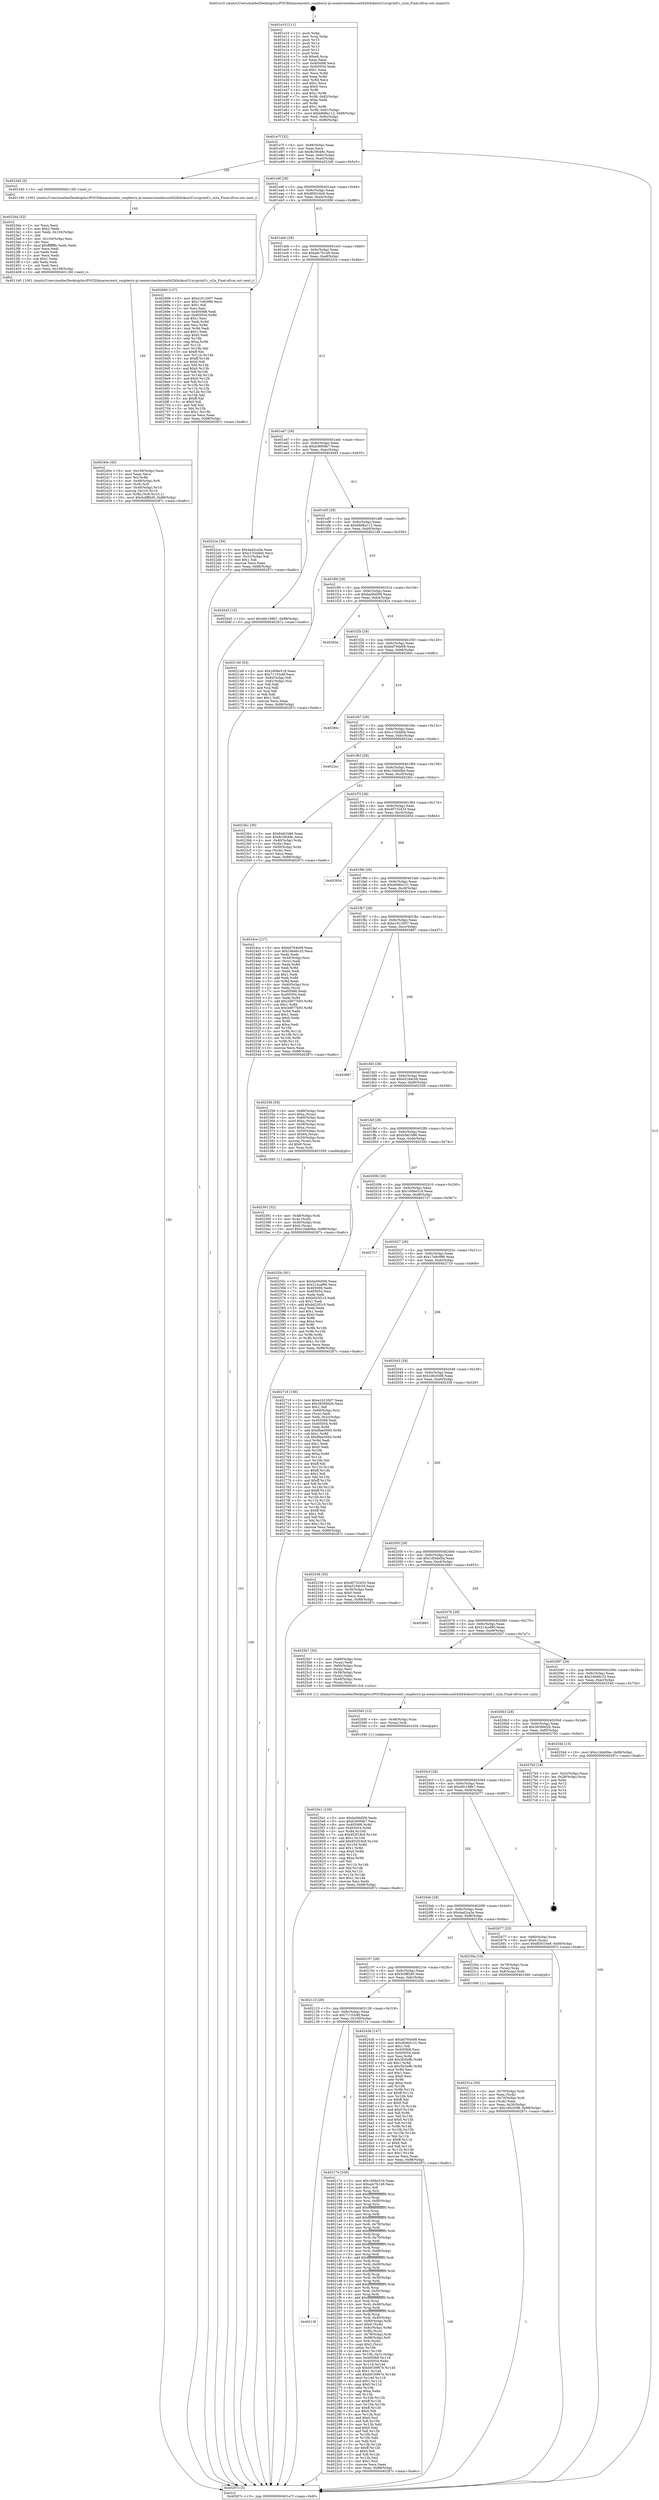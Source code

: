 digraph "0x401e10" {
  label = "0x401e10 (/mnt/c/Users/mathe/Desktop/tcc/POCII/binaries/extr_raspberry-pi-osexerciseslesson042bl4ckout31srcprintf.c_ui2a_Final-ollvm.out::main(0))"
  labelloc = "t"
  node[shape=record]

  Entry [label="",width=0.3,height=0.3,shape=circle,fillcolor=black,style=filled]
  "0x401e7f" [label="{
     0x401e7f [32]\l
     | [instrs]\l
     &nbsp;&nbsp;0x401e7f \<+6\>: mov -0x88(%rbp),%eax\l
     &nbsp;&nbsp;0x401e85 \<+2\>: mov %eax,%ecx\l
     &nbsp;&nbsp;0x401e87 \<+6\>: sub $0x8c39cb8c,%ecx\l
     &nbsp;&nbsp;0x401e8d \<+6\>: mov %eax,-0x9c(%rbp)\l
     &nbsp;&nbsp;0x401e93 \<+6\>: mov %ecx,-0xa0(%rbp)\l
     &nbsp;&nbsp;0x401e99 \<+6\>: je 00000000004023d5 \<main+0x5c5\>\l
  }"]
  "0x4023d5" [label="{
     0x4023d5 [5]\l
     | [instrs]\l
     &nbsp;&nbsp;0x4023d5 \<+5\>: call 0000000000401160 \<next_i\>\l
     | [calls]\l
     &nbsp;&nbsp;0x401160 \{100\} (/mnt/c/Users/mathe/Desktop/tcc/POCII/binaries/extr_raspberry-pi-osexerciseslesson042bl4ckout31srcprintf.c_ui2a_Final-ollvm.out::next_i)\l
  }"]
  "0x401e9f" [label="{
     0x401e9f [28]\l
     | [instrs]\l
     &nbsp;&nbsp;0x401e9f \<+5\>: jmp 0000000000401ea4 \<main+0x94\>\l
     &nbsp;&nbsp;0x401ea4 \<+6\>: mov -0x9c(%rbp),%eax\l
     &nbsp;&nbsp;0x401eaa \<+5\>: sub $0x8f3016e9,%eax\l
     &nbsp;&nbsp;0x401eaf \<+6\>: mov %eax,-0xa4(%rbp)\l
     &nbsp;&nbsp;0x401eb5 \<+6\>: je 0000000000402690 \<main+0x880\>\l
  }"]
  Exit [label="",width=0.3,height=0.3,shape=circle,fillcolor=black,style=filled,peripheries=2]
  "0x402690" [label="{
     0x402690 [137]\l
     | [instrs]\l
     &nbsp;&nbsp;0x402690 \<+5\>: mov $0xe1612007,%eax\l
     &nbsp;&nbsp;0x402695 \<+5\>: mov $0x17e9c996,%ecx\l
     &nbsp;&nbsp;0x40269a \<+2\>: mov $0x1,%dl\l
     &nbsp;&nbsp;0x40269c \<+2\>: xor %esi,%esi\l
     &nbsp;&nbsp;0x40269e \<+7\>: mov 0x405068,%edi\l
     &nbsp;&nbsp;0x4026a5 \<+8\>: mov 0x405054,%r8d\l
     &nbsp;&nbsp;0x4026ad \<+3\>: sub $0x1,%esi\l
     &nbsp;&nbsp;0x4026b0 \<+3\>: mov %edi,%r9d\l
     &nbsp;&nbsp;0x4026b3 \<+3\>: add %esi,%r9d\l
     &nbsp;&nbsp;0x4026b6 \<+4\>: imul %r9d,%edi\l
     &nbsp;&nbsp;0x4026ba \<+3\>: and $0x1,%edi\l
     &nbsp;&nbsp;0x4026bd \<+3\>: cmp $0x0,%edi\l
     &nbsp;&nbsp;0x4026c0 \<+4\>: sete %r10b\l
     &nbsp;&nbsp;0x4026c4 \<+4\>: cmp $0xa,%r8d\l
     &nbsp;&nbsp;0x4026c8 \<+4\>: setl %r11b\l
     &nbsp;&nbsp;0x4026cc \<+3\>: mov %r10b,%bl\l
     &nbsp;&nbsp;0x4026cf \<+3\>: xor $0xff,%bl\l
     &nbsp;&nbsp;0x4026d2 \<+3\>: mov %r11b,%r14b\l
     &nbsp;&nbsp;0x4026d5 \<+4\>: xor $0xff,%r14b\l
     &nbsp;&nbsp;0x4026d9 \<+3\>: xor $0x0,%dl\l
     &nbsp;&nbsp;0x4026dc \<+3\>: mov %bl,%r15b\l
     &nbsp;&nbsp;0x4026df \<+4\>: and $0x0,%r15b\l
     &nbsp;&nbsp;0x4026e3 \<+3\>: and %dl,%r10b\l
     &nbsp;&nbsp;0x4026e6 \<+3\>: mov %r14b,%r12b\l
     &nbsp;&nbsp;0x4026e9 \<+4\>: and $0x0,%r12b\l
     &nbsp;&nbsp;0x4026ed \<+3\>: and %dl,%r11b\l
     &nbsp;&nbsp;0x4026f0 \<+3\>: or %r10b,%r15b\l
     &nbsp;&nbsp;0x4026f3 \<+3\>: or %r11b,%r12b\l
     &nbsp;&nbsp;0x4026f6 \<+3\>: xor %r12b,%r15b\l
     &nbsp;&nbsp;0x4026f9 \<+3\>: or %r14b,%bl\l
     &nbsp;&nbsp;0x4026fc \<+3\>: xor $0xff,%bl\l
     &nbsp;&nbsp;0x4026ff \<+3\>: or $0x0,%dl\l
     &nbsp;&nbsp;0x402702 \<+2\>: and %dl,%bl\l
     &nbsp;&nbsp;0x402704 \<+3\>: or %bl,%r15b\l
     &nbsp;&nbsp;0x402707 \<+4\>: test $0x1,%r15b\l
     &nbsp;&nbsp;0x40270b \<+3\>: cmovne %ecx,%eax\l
     &nbsp;&nbsp;0x40270e \<+6\>: mov %eax,-0x88(%rbp)\l
     &nbsp;&nbsp;0x402714 \<+5\>: jmp 000000000040287c \<main+0xa6c\>\l
  }"]
  "0x401ebb" [label="{
     0x401ebb [28]\l
     | [instrs]\l
     &nbsp;&nbsp;0x401ebb \<+5\>: jmp 0000000000401ec0 \<main+0xb0\>\l
     &nbsp;&nbsp;0x401ec0 \<+6\>: mov -0x9c(%rbp),%eax\l
     &nbsp;&nbsp;0x401ec6 \<+5\>: sub $0xadc7b148,%eax\l
     &nbsp;&nbsp;0x401ecb \<+6\>: mov %eax,-0xa8(%rbp)\l
     &nbsp;&nbsp;0x401ed1 \<+6\>: je 00000000004022ce \<main+0x4be\>\l
  }"]
  "0x4025e1" [label="{
     0x4025e1 [100]\l
     | [instrs]\l
     &nbsp;&nbsp;0x4025e1 \<+5\>: mov $0xba56d5f4,%edx\l
     &nbsp;&nbsp;0x4025e6 \<+5\>: mov $0xb3600fe7,%esi\l
     &nbsp;&nbsp;0x4025eb \<+8\>: mov 0x405068,%r8d\l
     &nbsp;&nbsp;0x4025f3 \<+8\>: mov 0x405054,%r9d\l
     &nbsp;&nbsp;0x4025fb \<+3\>: mov %r8d,%r10d\l
     &nbsp;&nbsp;0x4025fe \<+7\>: sub $0x952f18c9,%r10d\l
     &nbsp;&nbsp;0x402605 \<+4\>: sub $0x1,%r10d\l
     &nbsp;&nbsp;0x402609 \<+7\>: add $0x952f18c9,%r10d\l
     &nbsp;&nbsp;0x402610 \<+4\>: imul %r10d,%r8d\l
     &nbsp;&nbsp;0x402614 \<+4\>: and $0x1,%r8d\l
     &nbsp;&nbsp;0x402618 \<+4\>: cmp $0x0,%r8d\l
     &nbsp;&nbsp;0x40261c \<+4\>: sete %r11b\l
     &nbsp;&nbsp;0x402620 \<+4\>: cmp $0xa,%r9d\l
     &nbsp;&nbsp;0x402624 \<+3\>: setl %bl\l
     &nbsp;&nbsp;0x402627 \<+3\>: mov %r11b,%r14b\l
     &nbsp;&nbsp;0x40262a \<+3\>: and %bl,%r14b\l
     &nbsp;&nbsp;0x40262d \<+3\>: xor %bl,%r11b\l
     &nbsp;&nbsp;0x402630 \<+3\>: or %r11b,%r14b\l
     &nbsp;&nbsp;0x402633 \<+4\>: test $0x1,%r14b\l
     &nbsp;&nbsp;0x402637 \<+3\>: cmovne %esi,%edx\l
     &nbsp;&nbsp;0x40263a \<+6\>: mov %edx,-0x88(%rbp)\l
     &nbsp;&nbsp;0x402640 \<+5\>: jmp 000000000040287c \<main+0xa6c\>\l
  }"]
  "0x4022ce" [label="{
     0x4022ce [30]\l
     | [instrs]\l
     &nbsp;&nbsp;0x4022ce \<+5\>: mov $0x4ad2ca3e,%eax\l
     &nbsp;&nbsp;0x4022d3 \<+5\>: mov $0xc133ddd4,%ecx\l
     &nbsp;&nbsp;0x4022d8 \<+3\>: mov -0x31(%rbp),%dl\l
     &nbsp;&nbsp;0x4022db \<+3\>: test $0x1,%dl\l
     &nbsp;&nbsp;0x4022de \<+3\>: cmovne %ecx,%eax\l
     &nbsp;&nbsp;0x4022e1 \<+6\>: mov %eax,-0x88(%rbp)\l
     &nbsp;&nbsp;0x4022e7 \<+5\>: jmp 000000000040287c \<main+0xa6c\>\l
  }"]
  "0x401ed7" [label="{
     0x401ed7 [28]\l
     | [instrs]\l
     &nbsp;&nbsp;0x401ed7 \<+5\>: jmp 0000000000401edc \<main+0xcc\>\l
     &nbsp;&nbsp;0x401edc \<+6\>: mov -0x9c(%rbp),%eax\l
     &nbsp;&nbsp;0x401ee2 \<+5\>: sub $0xb3600fe7,%eax\l
     &nbsp;&nbsp;0x401ee7 \<+6\>: mov %eax,-0xac(%rbp)\l
     &nbsp;&nbsp;0x401eed \<+6\>: je 0000000000402645 \<main+0x835\>\l
  }"]
  "0x4025d5" [label="{
     0x4025d5 [12]\l
     | [instrs]\l
     &nbsp;&nbsp;0x4025d5 \<+4\>: mov -0x48(%rbp),%rax\l
     &nbsp;&nbsp;0x4025d9 \<+3\>: mov (%rax),%rdi\l
     &nbsp;&nbsp;0x4025dc \<+5\>: call 0000000000401030 \<free@plt\>\l
     | [calls]\l
     &nbsp;&nbsp;0x401030 \{1\} (unknown)\l
  }"]
  "0x402645" [label="{
     0x402645 [15]\l
     | [instrs]\l
     &nbsp;&nbsp;0x402645 \<+10\>: movl $0x49c198b7,-0x88(%rbp)\l
     &nbsp;&nbsp;0x40264f \<+5\>: jmp 000000000040287c \<main+0xa6c\>\l
  }"]
  "0x401ef3" [label="{
     0x401ef3 [28]\l
     | [instrs]\l
     &nbsp;&nbsp;0x401ef3 \<+5\>: jmp 0000000000401ef8 \<main+0xe8\>\l
     &nbsp;&nbsp;0x401ef8 \<+6\>: mov -0x9c(%rbp),%eax\l
     &nbsp;&nbsp;0x401efe \<+5\>: sub $0xb9d8a112,%eax\l
     &nbsp;&nbsp;0x401f03 \<+6\>: mov %eax,-0xb0(%rbp)\l
     &nbsp;&nbsp;0x401f09 \<+6\>: je 0000000000402149 \<main+0x339\>\l
  }"]
  "0x40240e" [label="{
     0x40240e [45]\l
     | [instrs]\l
     &nbsp;&nbsp;0x40240e \<+6\>: mov -0x108(%rbp),%ecx\l
     &nbsp;&nbsp;0x402414 \<+3\>: imul %eax,%ecx\l
     &nbsp;&nbsp;0x402417 \<+3\>: mov %cl,%r8b\l
     &nbsp;&nbsp;0x40241a \<+4\>: mov -0x48(%rbp),%r9\l
     &nbsp;&nbsp;0x40241e \<+3\>: mov (%r9),%r9\l
     &nbsp;&nbsp;0x402421 \<+4\>: mov -0x40(%rbp),%r10\l
     &nbsp;&nbsp;0x402425 \<+3\>: movslq (%r10),%r10\l
     &nbsp;&nbsp;0x402428 \<+4\>: mov %r8b,(%r9,%r10,1)\l
     &nbsp;&nbsp;0x40242c \<+10\>: movl $0x5c8ff2d5,-0x88(%rbp)\l
     &nbsp;&nbsp;0x402436 \<+5\>: jmp 000000000040287c \<main+0xa6c\>\l
  }"]
  "0x402149" [label="{
     0x402149 [53]\l
     | [instrs]\l
     &nbsp;&nbsp;0x402149 \<+5\>: mov $0x1606e518,%eax\l
     &nbsp;&nbsp;0x40214e \<+5\>: mov $0x71153c8f,%ecx\l
     &nbsp;&nbsp;0x402153 \<+6\>: mov -0x82(%rbp),%dl\l
     &nbsp;&nbsp;0x402159 \<+7\>: mov -0x81(%rbp),%sil\l
     &nbsp;&nbsp;0x402160 \<+3\>: mov %dl,%dil\l
     &nbsp;&nbsp;0x402163 \<+3\>: and %sil,%dil\l
     &nbsp;&nbsp;0x402166 \<+3\>: xor %sil,%dl\l
     &nbsp;&nbsp;0x402169 \<+3\>: or %dl,%dil\l
     &nbsp;&nbsp;0x40216c \<+4\>: test $0x1,%dil\l
     &nbsp;&nbsp;0x402170 \<+3\>: cmovne %ecx,%eax\l
     &nbsp;&nbsp;0x402173 \<+6\>: mov %eax,-0x88(%rbp)\l
     &nbsp;&nbsp;0x402179 \<+5\>: jmp 000000000040287c \<main+0xa6c\>\l
  }"]
  "0x401f0f" [label="{
     0x401f0f [28]\l
     | [instrs]\l
     &nbsp;&nbsp;0x401f0f \<+5\>: jmp 0000000000401f14 \<main+0x104\>\l
     &nbsp;&nbsp;0x401f14 \<+6\>: mov -0x9c(%rbp),%eax\l
     &nbsp;&nbsp;0x401f1a \<+5\>: sub $0xba56d5f4,%eax\l
     &nbsp;&nbsp;0x401f1f \<+6\>: mov %eax,-0xb4(%rbp)\l
     &nbsp;&nbsp;0x401f25 \<+6\>: je 000000000040282e \<main+0xa1e\>\l
  }"]
  "0x40287c" [label="{
     0x40287c [5]\l
     | [instrs]\l
     &nbsp;&nbsp;0x40287c \<+5\>: jmp 0000000000401e7f \<main+0x6f\>\l
  }"]
  "0x401e10" [label="{
     0x401e10 [111]\l
     | [instrs]\l
     &nbsp;&nbsp;0x401e10 \<+1\>: push %rbp\l
     &nbsp;&nbsp;0x401e11 \<+3\>: mov %rsp,%rbp\l
     &nbsp;&nbsp;0x401e14 \<+2\>: push %r15\l
     &nbsp;&nbsp;0x401e16 \<+2\>: push %r14\l
     &nbsp;&nbsp;0x401e18 \<+2\>: push %r13\l
     &nbsp;&nbsp;0x401e1a \<+2\>: push %r12\l
     &nbsp;&nbsp;0x401e1c \<+1\>: push %rbx\l
     &nbsp;&nbsp;0x401e1d \<+7\>: sub $0xe8,%rsp\l
     &nbsp;&nbsp;0x401e24 \<+2\>: xor %eax,%eax\l
     &nbsp;&nbsp;0x401e26 \<+7\>: mov 0x405068,%ecx\l
     &nbsp;&nbsp;0x401e2d \<+7\>: mov 0x405054,%edx\l
     &nbsp;&nbsp;0x401e34 \<+3\>: sub $0x1,%eax\l
     &nbsp;&nbsp;0x401e37 \<+3\>: mov %ecx,%r8d\l
     &nbsp;&nbsp;0x401e3a \<+3\>: add %eax,%r8d\l
     &nbsp;&nbsp;0x401e3d \<+4\>: imul %r8d,%ecx\l
     &nbsp;&nbsp;0x401e41 \<+3\>: and $0x1,%ecx\l
     &nbsp;&nbsp;0x401e44 \<+3\>: cmp $0x0,%ecx\l
     &nbsp;&nbsp;0x401e47 \<+4\>: sete %r9b\l
     &nbsp;&nbsp;0x401e4b \<+4\>: and $0x1,%r9b\l
     &nbsp;&nbsp;0x401e4f \<+7\>: mov %r9b,-0x82(%rbp)\l
     &nbsp;&nbsp;0x401e56 \<+3\>: cmp $0xa,%edx\l
     &nbsp;&nbsp;0x401e59 \<+4\>: setl %r9b\l
     &nbsp;&nbsp;0x401e5d \<+4\>: and $0x1,%r9b\l
     &nbsp;&nbsp;0x401e61 \<+7\>: mov %r9b,-0x81(%rbp)\l
     &nbsp;&nbsp;0x401e68 \<+10\>: movl $0xb9d8a112,-0x88(%rbp)\l
     &nbsp;&nbsp;0x401e72 \<+6\>: mov %edi,-0x8c(%rbp)\l
     &nbsp;&nbsp;0x401e78 \<+7\>: mov %rsi,-0x98(%rbp)\l
  }"]
  "0x4023da" [label="{
     0x4023da [52]\l
     | [instrs]\l
     &nbsp;&nbsp;0x4023da \<+2\>: xor %ecx,%ecx\l
     &nbsp;&nbsp;0x4023dc \<+5\>: mov $0x2,%edx\l
     &nbsp;&nbsp;0x4023e1 \<+6\>: mov %edx,-0x104(%rbp)\l
     &nbsp;&nbsp;0x4023e7 \<+1\>: cltd\l
     &nbsp;&nbsp;0x4023e8 \<+6\>: mov -0x104(%rbp),%esi\l
     &nbsp;&nbsp;0x4023ee \<+2\>: idiv %esi\l
     &nbsp;&nbsp;0x4023f0 \<+6\>: imul $0xfffffffe,%edx,%edx\l
     &nbsp;&nbsp;0x4023f6 \<+2\>: mov %ecx,%edi\l
     &nbsp;&nbsp;0x4023f8 \<+2\>: sub %edx,%edi\l
     &nbsp;&nbsp;0x4023fa \<+2\>: mov %ecx,%edx\l
     &nbsp;&nbsp;0x4023fc \<+3\>: sub $0x1,%edx\l
     &nbsp;&nbsp;0x4023ff \<+2\>: add %edx,%edi\l
     &nbsp;&nbsp;0x402401 \<+2\>: sub %edi,%ecx\l
     &nbsp;&nbsp;0x402403 \<+6\>: mov %ecx,-0x108(%rbp)\l
     &nbsp;&nbsp;0x402409 \<+5\>: call 0000000000401160 \<next_i\>\l
     | [calls]\l
     &nbsp;&nbsp;0x401160 \{100\} (/mnt/c/Users/mathe/Desktop/tcc/POCII/binaries/extr_raspberry-pi-osexerciseslesson042bl4ckout31srcprintf.c_ui2a_Final-ollvm.out::next_i)\l
  }"]
  "0x40282e" [label="{
     0x40282e\l
  }", style=dashed]
  "0x401f2b" [label="{
     0x401f2b [28]\l
     | [instrs]\l
     &nbsp;&nbsp;0x401f2b \<+5\>: jmp 0000000000401f30 \<main+0x120\>\l
     &nbsp;&nbsp;0x401f30 \<+6\>: mov -0x9c(%rbp),%eax\l
     &nbsp;&nbsp;0x401f36 \<+5\>: sub $0xbd764e09,%eax\l
     &nbsp;&nbsp;0x401f3b \<+6\>: mov %eax,-0xb8(%rbp)\l
     &nbsp;&nbsp;0x401f41 \<+6\>: je 000000000040280c \<main+0x9fc\>\l
  }"]
  "0x402391" [label="{
     0x402391 [32]\l
     | [instrs]\l
     &nbsp;&nbsp;0x402391 \<+4\>: mov -0x48(%rbp),%rdi\l
     &nbsp;&nbsp;0x402395 \<+3\>: mov %rax,(%rdi)\l
     &nbsp;&nbsp;0x402398 \<+4\>: mov -0x40(%rbp),%rax\l
     &nbsp;&nbsp;0x40239c \<+6\>: movl $0x0,(%rax)\l
     &nbsp;&nbsp;0x4023a2 \<+10\>: movl $0xc1bbb0be,-0x88(%rbp)\l
     &nbsp;&nbsp;0x4023ac \<+5\>: jmp 000000000040287c \<main+0xa6c\>\l
  }"]
  "0x40280c" [label="{
     0x40280c\l
  }", style=dashed]
  "0x401f47" [label="{
     0x401f47 [28]\l
     | [instrs]\l
     &nbsp;&nbsp;0x401f47 \<+5\>: jmp 0000000000401f4c \<main+0x13c\>\l
     &nbsp;&nbsp;0x401f4c \<+6\>: mov -0x9c(%rbp),%eax\l
     &nbsp;&nbsp;0x401f52 \<+5\>: sub $0xc133ddd4,%eax\l
     &nbsp;&nbsp;0x401f57 \<+6\>: mov %eax,-0xbc(%rbp)\l
     &nbsp;&nbsp;0x401f5d \<+6\>: je 00000000004022ec \<main+0x4dc\>\l
  }"]
  "0x40231a" [label="{
     0x40231a [30]\l
     | [instrs]\l
     &nbsp;&nbsp;0x40231a \<+4\>: mov -0x70(%rbp),%rdi\l
     &nbsp;&nbsp;0x40231e \<+2\>: mov %eax,(%rdi)\l
     &nbsp;&nbsp;0x402320 \<+4\>: mov -0x70(%rbp),%rdi\l
     &nbsp;&nbsp;0x402324 \<+2\>: mov (%rdi),%eax\l
     &nbsp;&nbsp;0x402326 \<+3\>: mov %eax,-0x30(%rbp)\l
     &nbsp;&nbsp;0x402329 \<+10\>: movl $0x1d0c03f8,-0x88(%rbp)\l
     &nbsp;&nbsp;0x402333 \<+5\>: jmp 000000000040287c \<main+0xa6c\>\l
  }"]
  "0x4022ec" [label="{
     0x4022ec\l
  }", style=dashed]
  "0x401f63" [label="{
     0x401f63 [28]\l
     | [instrs]\l
     &nbsp;&nbsp;0x401f63 \<+5\>: jmp 0000000000401f68 \<main+0x158\>\l
     &nbsp;&nbsp;0x401f68 \<+6\>: mov -0x9c(%rbp),%eax\l
     &nbsp;&nbsp;0x401f6e \<+5\>: sub $0xc1bbb0be,%eax\l
     &nbsp;&nbsp;0x401f73 \<+6\>: mov %eax,-0xc0(%rbp)\l
     &nbsp;&nbsp;0x401f79 \<+6\>: je 00000000004023b1 \<main+0x5a1\>\l
  }"]
  "0x40213f" [label="{
     0x40213f\l
  }", style=dashed]
  "0x4023b1" [label="{
     0x4023b1 [36]\l
     | [instrs]\l
     &nbsp;&nbsp;0x4023b1 \<+5\>: mov $0xfcb61b86,%eax\l
     &nbsp;&nbsp;0x4023b6 \<+5\>: mov $0x8c39cb8c,%ecx\l
     &nbsp;&nbsp;0x4023bb \<+4\>: mov -0x40(%rbp),%rdx\l
     &nbsp;&nbsp;0x4023bf \<+2\>: mov (%rdx),%esi\l
     &nbsp;&nbsp;0x4023c1 \<+4\>: mov -0x50(%rbp),%rdx\l
     &nbsp;&nbsp;0x4023c5 \<+2\>: cmp (%rdx),%esi\l
     &nbsp;&nbsp;0x4023c7 \<+3\>: cmovl %ecx,%eax\l
     &nbsp;&nbsp;0x4023ca \<+6\>: mov %eax,-0x88(%rbp)\l
     &nbsp;&nbsp;0x4023d0 \<+5\>: jmp 000000000040287c \<main+0xa6c\>\l
  }"]
  "0x401f7f" [label="{
     0x401f7f [28]\l
     | [instrs]\l
     &nbsp;&nbsp;0x401f7f \<+5\>: jmp 0000000000401f84 \<main+0x174\>\l
     &nbsp;&nbsp;0x401f84 \<+6\>: mov -0x9c(%rbp),%eax\l
     &nbsp;&nbsp;0x401f8a \<+5\>: sub $0xd0732433,%eax\l
     &nbsp;&nbsp;0x401f8f \<+6\>: mov %eax,-0xc4(%rbp)\l
     &nbsp;&nbsp;0x401f95 \<+6\>: je 0000000000402654 \<main+0x844\>\l
  }"]
  "0x40217e" [label="{
     0x40217e [336]\l
     | [instrs]\l
     &nbsp;&nbsp;0x40217e \<+5\>: mov $0x1606e518,%eax\l
     &nbsp;&nbsp;0x402183 \<+5\>: mov $0xadc7b148,%ecx\l
     &nbsp;&nbsp;0x402188 \<+2\>: mov $0x1,%dl\l
     &nbsp;&nbsp;0x40218a \<+3\>: mov %rsp,%rsi\l
     &nbsp;&nbsp;0x40218d \<+4\>: add $0xfffffffffffffff0,%rsi\l
     &nbsp;&nbsp;0x402191 \<+3\>: mov %rsi,%rsp\l
     &nbsp;&nbsp;0x402194 \<+4\>: mov %rsi,-0x80(%rbp)\l
     &nbsp;&nbsp;0x402198 \<+3\>: mov %rsp,%rsi\l
     &nbsp;&nbsp;0x40219b \<+4\>: add $0xfffffffffffffff0,%rsi\l
     &nbsp;&nbsp;0x40219f \<+3\>: mov %rsi,%rsp\l
     &nbsp;&nbsp;0x4021a2 \<+3\>: mov %rsp,%rdi\l
     &nbsp;&nbsp;0x4021a5 \<+4\>: add $0xfffffffffffffff0,%rdi\l
     &nbsp;&nbsp;0x4021a9 \<+3\>: mov %rdi,%rsp\l
     &nbsp;&nbsp;0x4021ac \<+4\>: mov %rdi,-0x78(%rbp)\l
     &nbsp;&nbsp;0x4021b0 \<+3\>: mov %rsp,%rdi\l
     &nbsp;&nbsp;0x4021b3 \<+4\>: add $0xfffffffffffffff0,%rdi\l
     &nbsp;&nbsp;0x4021b7 \<+3\>: mov %rdi,%rsp\l
     &nbsp;&nbsp;0x4021ba \<+4\>: mov %rdi,-0x70(%rbp)\l
     &nbsp;&nbsp;0x4021be \<+3\>: mov %rsp,%rdi\l
     &nbsp;&nbsp;0x4021c1 \<+4\>: add $0xfffffffffffffff0,%rdi\l
     &nbsp;&nbsp;0x4021c5 \<+3\>: mov %rdi,%rsp\l
     &nbsp;&nbsp;0x4021c8 \<+4\>: mov %rdi,-0x68(%rbp)\l
     &nbsp;&nbsp;0x4021cc \<+3\>: mov %rsp,%rdi\l
     &nbsp;&nbsp;0x4021cf \<+4\>: add $0xfffffffffffffff0,%rdi\l
     &nbsp;&nbsp;0x4021d3 \<+3\>: mov %rdi,%rsp\l
     &nbsp;&nbsp;0x4021d6 \<+4\>: mov %rdi,-0x60(%rbp)\l
     &nbsp;&nbsp;0x4021da \<+3\>: mov %rsp,%rdi\l
     &nbsp;&nbsp;0x4021dd \<+4\>: add $0xfffffffffffffff0,%rdi\l
     &nbsp;&nbsp;0x4021e1 \<+3\>: mov %rdi,%rsp\l
     &nbsp;&nbsp;0x4021e4 \<+4\>: mov %rdi,-0x58(%rbp)\l
     &nbsp;&nbsp;0x4021e8 \<+3\>: mov %rsp,%rdi\l
     &nbsp;&nbsp;0x4021eb \<+4\>: add $0xfffffffffffffff0,%rdi\l
     &nbsp;&nbsp;0x4021ef \<+3\>: mov %rdi,%rsp\l
     &nbsp;&nbsp;0x4021f2 \<+4\>: mov %rdi,-0x50(%rbp)\l
     &nbsp;&nbsp;0x4021f6 \<+3\>: mov %rsp,%rdi\l
     &nbsp;&nbsp;0x4021f9 \<+4\>: add $0xfffffffffffffff0,%rdi\l
     &nbsp;&nbsp;0x4021fd \<+3\>: mov %rdi,%rsp\l
     &nbsp;&nbsp;0x402200 \<+4\>: mov %rdi,-0x48(%rbp)\l
     &nbsp;&nbsp;0x402204 \<+3\>: mov %rsp,%rdi\l
     &nbsp;&nbsp;0x402207 \<+4\>: add $0xfffffffffffffff0,%rdi\l
     &nbsp;&nbsp;0x40220b \<+3\>: mov %rdi,%rsp\l
     &nbsp;&nbsp;0x40220e \<+4\>: mov %rdi,-0x40(%rbp)\l
     &nbsp;&nbsp;0x402212 \<+4\>: mov -0x80(%rbp),%rdi\l
     &nbsp;&nbsp;0x402216 \<+6\>: movl $0x0,(%rdi)\l
     &nbsp;&nbsp;0x40221c \<+7\>: mov -0x8c(%rbp),%r8d\l
     &nbsp;&nbsp;0x402223 \<+3\>: mov %r8d,(%rsi)\l
     &nbsp;&nbsp;0x402226 \<+4\>: mov -0x78(%rbp),%rdi\l
     &nbsp;&nbsp;0x40222a \<+7\>: mov -0x98(%rbp),%r9\l
     &nbsp;&nbsp;0x402231 \<+3\>: mov %r9,(%rdi)\l
     &nbsp;&nbsp;0x402234 \<+3\>: cmpl $0x2,(%rsi)\l
     &nbsp;&nbsp;0x402237 \<+4\>: setne %r10b\l
     &nbsp;&nbsp;0x40223b \<+4\>: and $0x1,%r10b\l
     &nbsp;&nbsp;0x40223f \<+4\>: mov %r10b,-0x31(%rbp)\l
     &nbsp;&nbsp;0x402243 \<+8\>: mov 0x405068,%r11d\l
     &nbsp;&nbsp;0x40224b \<+7\>: mov 0x405054,%ebx\l
     &nbsp;&nbsp;0x402252 \<+3\>: mov %r11d,%r14d\l
     &nbsp;&nbsp;0x402255 \<+7\>: sub $0xb916987e,%r14d\l
     &nbsp;&nbsp;0x40225c \<+4\>: sub $0x1,%r14d\l
     &nbsp;&nbsp;0x402260 \<+7\>: add $0xb916987e,%r14d\l
     &nbsp;&nbsp;0x402267 \<+4\>: imul %r14d,%r11d\l
     &nbsp;&nbsp;0x40226b \<+4\>: and $0x1,%r11d\l
     &nbsp;&nbsp;0x40226f \<+4\>: cmp $0x0,%r11d\l
     &nbsp;&nbsp;0x402273 \<+4\>: sete %r10b\l
     &nbsp;&nbsp;0x402277 \<+3\>: cmp $0xa,%ebx\l
     &nbsp;&nbsp;0x40227a \<+4\>: setl %r15b\l
     &nbsp;&nbsp;0x40227e \<+3\>: mov %r10b,%r12b\l
     &nbsp;&nbsp;0x402281 \<+4\>: xor $0xff,%r12b\l
     &nbsp;&nbsp;0x402285 \<+3\>: mov %r15b,%r13b\l
     &nbsp;&nbsp;0x402288 \<+4\>: xor $0xff,%r13b\l
     &nbsp;&nbsp;0x40228c \<+3\>: xor $0x0,%dl\l
     &nbsp;&nbsp;0x40228f \<+3\>: mov %r12b,%sil\l
     &nbsp;&nbsp;0x402292 \<+4\>: and $0x0,%sil\l
     &nbsp;&nbsp;0x402296 \<+3\>: and %dl,%r10b\l
     &nbsp;&nbsp;0x402299 \<+3\>: mov %r13b,%dil\l
     &nbsp;&nbsp;0x40229c \<+4\>: and $0x0,%dil\l
     &nbsp;&nbsp;0x4022a0 \<+3\>: and %dl,%r15b\l
     &nbsp;&nbsp;0x4022a3 \<+3\>: or %r10b,%sil\l
     &nbsp;&nbsp;0x4022a6 \<+3\>: or %r15b,%dil\l
     &nbsp;&nbsp;0x4022a9 \<+3\>: xor %dil,%sil\l
     &nbsp;&nbsp;0x4022ac \<+3\>: or %r13b,%r12b\l
     &nbsp;&nbsp;0x4022af \<+4\>: xor $0xff,%r12b\l
     &nbsp;&nbsp;0x4022b3 \<+3\>: or $0x0,%dl\l
     &nbsp;&nbsp;0x4022b6 \<+3\>: and %dl,%r12b\l
     &nbsp;&nbsp;0x4022b9 \<+3\>: or %r12b,%sil\l
     &nbsp;&nbsp;0x4022bc \<+4\>: test $0x1,%sil\l
     &nbsp;&nbsp;0x4022c0 \<+3\>: cmovne %ecx,%eax\l
     &nbsp;&nbsp;0x4022c3 \<+6\>: mov %eax,-0x88(%rbp)\l
     &nbsp;&nbsp;0x4022c9 \<+5\>: jmp 000000000040287c \<main+0xa6c\>\l
  }"]
  "0x402654" [label="{
     0x402654\l
  }", style=dashed]
  "0x401f9b" [label="{
     0x401f9b [28]\l
     | [instrs]\l
     &nbsp;&nbsp;0x401f9b \<+5\>: jmp 0000000000401fa0 \<main+0x190\>\l
     &nbsp;&nbsp;0x401fa0 \<+6\>: mov -0x9c(%rbp),%eax\l
     &nbsp;&nbsp;0x401fa6 \<+5\>: sub $0xd0d64131,%eax\l
     &nbsp;&nbsp;0x401fab \<+6\>: mov %eax,-0xc8(%rbp)\l
     &nbsp;&nbsp;0x401fb1 \<+6\>: je 00000000004024ce \<main+0x6be\>\l
  }"]
  "0x402123" [label="{
     0x402123 [28]\l
     | [instrs]\l
     &nbsp;&nbsp;0x402123 \<+5\>: jmp 0000000000402128 \<main+0x318\>\l
     &nbsp;&nbsp;0x402128 \<+6\>: mov -0x9c(%rbp),%eax\l
     &nbsp;&nbsp;0x40212e \<+5\>: sub $0x71153c8f,%eax\l
     &nbsp;&nbsp;0x402133 \<+6\>: mov %eax,-0x100(%rbp)\l
     &nbsp;&nbsp;0x402139 \<+6\>: je 000000000040217e \<main+0x36e\>\l
  }"]
  "0x4024ce" [label="{
     0x4024ce [127]\l
     | [instrs]\l
     &nbsp;&nbsp;0x4024ce \<+5\>: mov $0xbd764e09,%eax\l
     &nbsp;&nbsp;0x4024d3 \<+5\>: mov $0x246d6c33,%ecx\l
     &nbsp;&nbsp;0x4024d8 \<+2\>: xor %edx,%edx\l
     &nbsp;&nbsp;0x4024da \<+4\>: mov -0x40(%rbp),%rsi\l
     &nbsp;&nbsp;0x4024de \<+2\>: mov (%rsi),%edi\l
     &nbsp;&nbsp;0x4024e0 \<+3\>: mov %edx,%r8d\l
     &nbsp;&nbsp;0x4024e3 \<+3\>: sub %edi,%r8d\l
     &nbsp;&nbsp;0x4024e6 \<+2\>: mov %edx,%edi\l
     &nbsp;&nbsp;0x4024e8 \<+3\>: sub $0x1,%edi\l
     &nbsp;&nbsp;0x4024eb \<+3\>: add %edi,%r8d\l
     &nbsp;&nbsp;0x4024ee \<+3\>: sub %r8d,%edx\l
     &nbsp;&nbsp;0x4024f1 \<+4\>: mov -0x40(%rbp),%rsi\l
     &nbsp;&nbsp;0x4024f5 \<+2\>: mov %edx,(%rsi)\l
     &nbsp;&nbsp;0x4024f7 \<+7\>: mov 0x405068,%edx\l
     &nbsp;&nbsp;0x4024fe \<+7\>: mov 0x405054,%edi\l
     &nbsp;&nbsp;0x402505 \<+3\>: mov %edx,%r8d\l
     &nbsp;&nbsp;0x402508 \<+7\>: add $0x3d977b93,%r8d\l
     &nbsp;&nbsp;0x40250f \<+4\>: sub $0x1,%r8d\l
     &nbsp;&nbsp;0x402513 \<+7\>: sub $0x3d977b93,%r8d\l
     &nbsp;&nbsp;0x40251a \<+4\>: imul %r8d,%edx\l
     &nbsp;&nbsp;0x40251e \<+3\>: and $0x1,%edx\l
     &nbsp;&nbsp;0x402521 \<+3\>: cmp $0x0,%edx\l
     &nbsp;&nbsp;0x402524 \<+4\>: sete %r9b\l
     &nbsp;&nbsp;0x402528 \<+3\>: cmp $0xa,%edi\l
     &nbsp;&nbsp;0x40252b \<+4\>: setl %r10b\l
     &nbsp;&nbsp;0x40252f \<+3\>: mov %r9b,%r11b\l
     &nbsp;&nbsp;0x402532 \<+3\>: and %r10b,%r11b\l
     &nbsp;&nbsp;0x402535 \<+3\>: xor %r10b,%r9b\l
     &nbsp;&nbsp;0x402538 \<+3\>: or %r9b,%r11b\l
     &nbsp;&nbsp;0x40253b \<+4\>: test $0x1,%r11b\l
     &nbsp;&nbsp;0x40253f \<+3\>: cmovne %ecx,%eax\l
     &nbsp;&nbsp;0x402542 \<+6\>: mov %eax,-0x88(%rbp)\l
     &nbsp;&nbsp;0x402548 \<+5\>: jmp 000000000040287c \<main+0xa6c\>\l
  }"]
  "0x401fb7" [label="{
     0x401fb7 [28]\l
     | [instrs]\l
     &nbsp;&nbsp;0x401fb7 \<+5\>: jmp 0000000000401fbc \<main+0x1ac\>\l
     &nbsp;&nbsp;0x401fbc \<+6\>: mov -0x9c(%rbp),%eax\l
     &nbsp;&nbsp;0x401fc2 \<+5\>: sub $0xe1612007,%eax\l
     &nbsp;&nbsp;0x401fc7 \<+6\>: mov %eax,-0xcc(%rbp)\l
     &nbsp;&nbsp;0x401fcd \<+6\>: je 0000000000402867 \<main+0xa57\>\l
  }"]
  "0x40243b" [label="{
     0x40243b [147]\l
     | [instrs]\l
     &nbsp;&nbsp;0x40243b \<+5\>: mov $0xbd764e09,%eax\l
     &nbsp;&nbsp;0x402440 \<+5\>: mov $0xd0d64131,%ecx\l
     &nbsp;&nbsp;0x402445 \<+2\>: mov $0x1,%dl\l
     &nbsp;&nbsp;0x402447 \<+7\>: mov 0x405068,%esi\l
     &nbsp;&nbsp;0x40244e \<+7\>: mov 0x405054,%edi\l
     &nbsp;&nbsp;0x402455 \<+3\>: mov %esi,%r8d\l
     &nbsp;&nbsp;0x402458 \<+7\>: add $0x3fc5effc,%r8d\l
     &nbsp;&nbsp;0x40245f \<+4\>: sub $0x1,%r8d\l
     &nbsp;&nbsp;0x402463 \<+7\>: sub $0x3fc5effc,%r8d\l
     &nbsp;&nbsp;0x40246a \<+4\>: imul %r8d,%esi\l
     &nbsp;&nbsp;0x40246e \<+3\>: and $0x1,%esi\l
     &nbsp;&nbsp;0x402471 \<+3\>: cmp $0x0,%esi\l
     &nbsp;&nbsp;0x402474 \<+4\>: sete %r9b\l
     &nbsp;&nbsp;0x402478 \<+3\>: cmp $0xa,%edi\l
     &nbsp;&nbsp;0x40247b \<+4\>: setl %r10b\l
     &nbsp;&nbsp;0x40247f \<+3\>: mov %r9b,%r11b\l
     &nbsp;&nbsp;0x402482 \<+4\>: xor $0xff,%r11b\l
     &nbsp;&nbsp;0x402486 \<+3\>: mov %r10b,%bl\l
     &nbsp;&nbsp;0x402489 \<+3\>: xor $0xff,%bl\l
     &nbsp;&nbsp;0x40248c \<+3\>: xor $0x0,%dl\l
     &nbsp;&nbsp;0x40248f \<+3\>: mov %r11b,%r14b\l
     &nbsp;&nbsp;0x402492 \<+4\>: and $0x0,%r14b\l
     &nbsp;&nbsp;0x402496 \<+3\>: and %dl,%r9b\l
     &nbsp;&nbsp;0x402499 \<+3\>: mov %bl,%r15b\l
     &nbsp;&nbsp;0x40249c \<+4\>: and $0x0,%r15b\l
     &nbsp;&nbsp;0x4024a0 \<+3\>: and %dl,%r10b\l
     &nbsp;&nbsp;0x4024a3 \<+3\>: or %r9b,%r14b\l
     &nbsp;&nbsp;0x4024a6 \<+3\>: or %r10b,%r15b\l
     &nbsp;&nbsp;0x4024a9 \<+3\>: xor %r15b,%r14b\l
     &nbsp;&nbsp;0x4024ac \<+3\>: or %bl,%r11b\l
     &nbsp;&nbsp;0x4024af \<+4\>: xor $0xff,%r11b\l
     &nbsp;&nbsp;0x4024b3 \<+3\>: or $0x0,%dl\l
     &nbsp;&nbsp;0x4024b6 \<+3\>: and %dl,%r11b\l
     &nbsp;&nbsp;0x4024b9 \<+3\>: or %r11b,%r14b\l
     &nbsp;&nbsp;0x4024bc \<+4\>: test $0x1,%r14b\l
     &nbsp;&nbsp;0x4024c0 \<+3\>: cmovne %ecx,%eax\l
     &nbsp;&nbsp;0x4024c3 \<+6\>: mov %eax,-0x88(%rbp)\l
     &nbsp;&nbsp;0x4024c9 \<+5\>: jmp 000000000040287c \<main+0xa6c\>\l
  }"]
  "0x402867" [label="{
     0x402867\l
  }", style=dashed]
  "0x401fd3" [label="{
     0x401fd3 [28]\l
     | [instrs]\l
     &nbsp;&nbsp;0x401fd3 \<+5\>: jmp 0000000000401fd8 \<main+0x1c8\>\l
     &nbsp;&nbsp;0x401fd8 \<+6\>: mov -0x9c(%rbp),%eax\l
     &nbsp;&nbsp;0x401fde \<+5\>: sub $0xe516dc59,%eax\l
     &nbsp;&nbsp;0x401fe3 \<+6\>: mov %eax,-0xd0(%rbp)\l
     &nbsp;&nbsp;0x401fe9 \<+6\>: je 0000000000402356 \<main+0x546\>\l
  }"]
  "0x402107" [label="{
     0x402107 [28]\l
     | [instrs]\l
     &nbsp;&nbsp;0x402107 \<+5\>: jmp 000000000040210c \<main+0x2fc\>\l
     &nbsp;&nbsp;0x40210c \<+6\>: mov -0x9c(%rbp),%eax\l
     &nbsp;&nbsp;0x402112 \<+5\>: sub $0x5c8ff2d5,%eax\l
     &nbsp;&nbsp;0x402117 \<+6\>: mov %eax,-0xfc(%rbp)\l
     &nbsp;&nbsp;0x40211d \<+6\>: je 000000000040243b \<main+0x62b\>\l
  }"]
  "0x402356" [label="{
     0x402356 [59]\l
     | [instrs]\l
     &nbsp;&nbsp;0x402356 \<+4\>: mov -0x68(%rbp),%rax\l
     &nbsp;&nbsp;0x40235a \<+6\>: movl $0xa,(%rax)\l
     &nbsp;&nbsp;0x402360 \<+4\>: mov -0x60(%rbp),%rax\l
     &nbsp;&nbsp;0x402364 \<+6\>: movl $0xa,(%rax)\l
     &nbsp;&nbsp;0x40236a \<+4\>: mov -0x58(%rbp),%rax\l
     &nbsp;&nbsp;0x40236e \<+6\>: movl $0xa,(%rax)\l
     &nbsp;&nbsp;0x402374 \<+4\>: mov -0x50(%rbp),%rax\l
     &nbsp;&nbsp;0x402378 \<+6\>: movl $0x64,(%rax)\l
     &nbsp;&nbsp;0x40237e \<+4\>: mov -0x50(%rbp),%rax\l
     &nbsp;&nbsp;0x402382 \<+3\>: movslq (%rax),%rax\l
     &nbsp;&nbsp;0x402385 \<+4\>: shl $0x0,%rax\l
     &nbsp;&nbsp;0x402389 \<+3\>: mov %rax,%rdi\l
     &nbsp;&nbsp;0x40238c \<+5\>: call 0000000000401050 \<malloc@plt\>\l
     | [calls]\l
     &nbsp;&nbsp;0x401050 \{1\} (unknown)\l
  }"]
  "0x401fef" [label="{
     0x401fef [28]\l
     | [instrs]\l
     &nbsp;&nbsp;0x401fef \<+5\>: jmp 0000000000401ff4 \<main+0x1e4\>\l
     &nbsp;&nbsp;0x401ff4 \<+6\>: mov -0x9c(%rbp),%eax\l
     &nbsp;&nbsp;0x401ffa \<+5\>: sub $0xfcb61b86,%eax\l
     &nbsp;&nbsp;0x401fff \<+6\>: mov %eax,-0xd4(%rbp)\l
     &nbsp;&nbsp;0x402005 \<+6\>: je 000000000040255c \<main+0x74c\>\l
  }"]
  "0x40230a" [label="{
     0x40230a [16]\l
     | [instrs]\l
     &nbsp;&nbsp;0x40230a \<+4\>: mov -0x78(%rbp),%rax\l
     &nbsp;&nbsp;0x40230e \<+3\>: mov (%rax),%rax\l
     &nbsp;&nbsp;0x402311 \<+4\>: mov 0x8(%rax),%rdi\l
     &nbsp;&nbsp;0x402315 \<+5\>: call 0000000000401060 \<atoi@plt\>\l
     | [calls]\l
     &nbsp;&nbsp;0x401060 \{1\} (unknown)\l
  }"]
  "0x40255c" [label="{
     0x40255c [91]\l
     | [instrs]\l
     &nbsp;&nbsp;0x40255c \<+5\>: mov $0xba56d5f4,%eax\l
     &nbsp;&nbsp;0x402561 \<+5\>: mov $0x214caf90,%ecx\l
     &nbsp;&nbsp;0x402566 \<+7\>: mov 0x405068,%edx\l
     &nbsp;&nbsp;0x40256d \<+7\>: mov 0x405054,%esi\l
     &nbsp;&nbsp;0x402574 \<+2\>: mov %edx,%edi\l
     &nbsp;&nbsp;0x402576 \<+6\>: sub $0xbd25f1c5,%edi\l
     &nbsp;&nbsp;0x40257c \<+3\>: sub $0x1,%edi\l
     &nbsp;&nbsp;0x40257f \<+6\>: add $0xbd25f1c5,%edi\l
     &nbsp;&nbsp;0x402585 \<+3\>: imul %edi,%edx\l
     &nbsp;&nbsp;0x402588 \<+3\>: and $0x1,%edx\l
     &nbsp;&nbsp;0x40258b \<+3\>: cmp $0x0,%edx\l
     &nbsp;&nbsp;0x40258e \<+4\>: sete %r8b\l
     &nbsp;&nbsp;0x402592 \<+3\>: cmp $0xa,%esi\l
     &nbsp;&nbsp;0x402595 \<+4\>: setl %r9b\l
     &nbsp;&nbsp;0x402599 \<+3\>: mov %r8b,%r10b\l
     &nbsp;&nbsp;0x40259c \<+3\>: and %r9b,%r10b\l
     &nbsp;&nbsp;0x40259f \<+3\>: xor %r9b,%r8b\l
     &nbsp;&nbsp;0x4025a2 \<+3\>: or %r8b,%r10b\l
     &nbsp;&nbsp;0x4025a5 \<+4\>: test $0x1,%r10b\l
     &nbsp;&nbsp;0x4025a9 \<+3\>: cmovne %ecx,%eax\l
     &nbsp;&nbsp;0x4025ac \<+6\>: mov %eax,-0x88(%rbp)\l
     &nbsp;&nbsp;0x4025b2 \<+5\>: jmp 000000000040287c \<main+0xa6c\>\l
  }"]
  "0x40200b" [label="{
     0x40200b [28]\l
     | [instrs]\l
     &nbsp;&nbsp;0x40200b \<+5\>: jmp 0000000000402010 \<main+0x200\>\l
     &nbsp;&nbsp;0x402010 \<+6\>: mov -0x9c(%rbp),%eax\l
     &nbsp;&nbsp;0x402016 \<+5\>: sub $0x1606e518,%eax\l
     &nbsp;&nbsp;0x40201b \<+6\>: mov %eax,-0xd8(%rbp)\l
     &nbsp;&nbsp;0x402021 \<+6\>: je 00000000004027c7 \<main+0x9b7\>\l
  }"]
  "0x4020eb" [label="{
     0x4020eb [28]\l
     | [instrs]\l
     &nbsp;&nbsp;0x4020eb \<+5\>: jmp 00000000004020f0 \<main+0x2e0\>\l
     &nbsp;&nbsp;0x4020f0 \<+6\>: mov -0x9c(%rbp),%eax\l
     &nbsp;&nbsp;0x4020f6 \<+5\>: sub $0x4ad2ca3e,%eax\l
     &nbsp;&nbsp;0x4020fb \<+6\>: mov %eax,-0xf8(%rbp)\l
     &nbsp;&nbsp;0x402101 \<+6\>: je 000000000040230a \<main+0x4fa\>\l
  }"]
  "0x4027c7" [label="{
     0x4027c7\l
  }", style=dashed]
  "0x402027" [label="{
     0x402027 [28]\l
     | [instrs]\l
     &nbsp;&nbsp;0x402027 \<+5\>: jmp 000000000040202c \<main+0x21c\>\l
     &nbsp;&nbsp;0x40202c \<+6\>: mov -0x9c(%rbp),%eax\l
     &nbsp;&nbsp;0x402032 \<+5\>: sub $0x17e9c996,%eax\l
     &nbsp;&nbsp;0x402037 \<+6\>: mov %eax,-0xdc(%rbp)\l
     &nbsp;&nbsp;0x40203d \<+6\>: je 0000000000402719 \<main+0x909\>\l
  }"]
  "0x402677" [label="{
     0x402677 [25]\l
     | [instrs]\l
     &nbsp;&nbsp;0x402677 \<+4\>: mov -0x80(%rbp),%rax\l
     &nbsp;&nbsp;0x40267b \<+6\>: movl $0x0,(%rax)\l
     &nbsp;&nbsp;0x402681 \<+10\>: movl $0x8f3016e9,-0x88(%rbp)\l
     &nbsp;&nbsp;0x40268b \<+5\>: jmp 000000000040287c \<main+0xa6c\>\l
  }"]
  "0x402719" [label="{
     0x402719 [156]\l
     | [instrs]\l
     &nbsp;&nbsp;0x402719 \<+5\>: mov $0xe1612007,%eax\l
     &nbsp;&nbsp;0x40271e \<+5\>: mov $0x38369d2b,%ecx\l
     &nbsp;&nbsp;0x402723 \<+2\>: mov $0x1,%dl\l
     &nbsp;&nbsp;0x402725 \<+4\>: mov -0x80(%rbp),%rsi\l
     &nbsp;&nbsp;0x402729 \<+2\>: mov (%rsi),%edi\l
     &nbsp;&nbsp;0x40272b \<+3\>: mov %edi,-0x2c(%rbp)\l
     &nbsp;&nbsp;0x40272e \<+7\>: mov 0x405068,%edi\l
     &nbsp;&nbsp;0x402735 \<+8\>: mov 0x405054,%r8d\l
     &nbsp;&nbsp;0x40273d \<+3\>: mov %edi,%r9d\l
     &nbsp;&nbsp;0x402740 \<+7\>: add $0xf9ae5093,%r9d\l
     &nbsp;&nbsp;0x402747 \<+4\>: sub $0x1,%r9d\l
     &nbsp;&nbsp;0x40274b \<+7\>: sub $0xf9ae5093,%r9d\l
     &nbsp;&nbsp;0x402752 \<+4\>: imul %r9d,%edi\l
     &nbsp;&nbsp;0x402756 \<+3\>: and $0x1,%edi\l
     &nbsp;&nbsp;0x402759 \<+3\>: cmp $0x0,%edi\l
     &nbsp;&nbsp;0x40275c \<+4\>: sete %r10b\l
     &nbsp;&nbsp;0x402760 \<+4\>: cmp $0xa,%r8d\l
     &nbsp;&nbsp;0x402764 \<+4\>: setl %r11b\l
     &nbsp;&nbsp;0x402768 \<+3\>: mov %r10b,%bl\l
     &nbsp;&nbsp;0x40276b \<+3\>: xor $0xff,%bl\l
     &nbsp;&nbsp;0x40276e \<+3\>: mov %r11b,%r14b\l
     &nbsp;&nbsp;0x402771 \<+4\>: xor $0xff,%r14b\l
     &nbsp;&nbsp;0x402775 \<+3\>: xor $0x1,%dl\l
     &nbsp;&nbsp;0x402778 \<+3\>: mov %bl,%r15b\l
     &nbsp;&nbsp;0x40277b \<+4\>: and $0xff,%r15b\l
     &nbsp;&nbsp;0x40277f \<+3\>: and %dl,%r10b\l
     &nbsp;&nbsp;0x402782 \<+3\>: mov %r14b,%r12b\l
     &nbsp;&nbsp;0x402785 \<+4\>: and $0xff,%r12b\l
     &nbsp;&nbsp;0x402789 \<+3\>: and %dl,%r11b\l
     &nbsp;&nbsp;0x40278c \<+3\>: or %r10b,%r15b\l
     &nbsp;&nbsp;0x40278f \<+3\>: or %r11b,%r12b\l
     &nbsp;&nbsp;0x402792 \<+3\>: xor %r12b,%r15b\l
     &nbsp;&nbsp;0x402795 \<+3\>: or %r14b,%bl\l
     &nbsp;&nbsp;0x402798 \<+3\>: xor $0xff,%bl\l
     &nbsp;&nbsp;0x40279b \<+3\>: or $0x1,%dl\l
     &nbsp;&nbsp;0x40279e \<+2\>: and %dl,%bl\l
     &nbsp;&nbsp;0x4027a0 \<+3\>: or %bl,%r15b\l
     &nbsp;&nbsp;0x4027a3 \<+4\>: test $0x1,%r15b\l
     &nbsp;&nbsp;0x4027a7 \<+3\>: cmovne %ecx,%eax\l
     &nbsp;&nbsp;0x4027aa \<+6\>: mov %eax,-0x88(%rbp)\l
     &nbsp;&nbsp;0x4027b0 \<+5\>: jmp 000000000040287c \<main+0xa6c\>\l
  }"]
  "0x402043" [label="{
     0x402043 [28]\l
     | [instrs]\l
     &nbsp;&nbsp;0x402043 \<+5\>: jmp 0000000000402048 \<main+0x238\>\l
     &nbsp;&nbsp;0x402048 \<+6\>: mov -0x9c(%rbp),%eax\l
     &nbsp;&nbsp;0x40204e \<+5\>: sub $0x1d0c03f8,%eax\l
     &nbsp;&nbsp;0x402053 \<+6\>: mov %eax,-0xe0(%rbp)\l
     &nbsp;&nbsp;0x402059 \<+6\>: je 0000000000402338 \<main+0x528\>\l
  }"]
  "0x4020cf" [label="{
     0x4020cf [28]\l
     | [instrs]\l
     &nbsp;&nbsp;0x4020cf \<+5\>: jmp 00000000004020d4 \<main+0x2c4\>\l
     &nbsp;&nbsp;0x4020d4 \<+6\>: mov -0x9c(%rbp),%eax\l
     &nbsp;&nbsp;0x4020da \<+5\>: sub $0x49c198b7,%eax\l
     &nbsp;&nbsp;0x4020df \<+6\>: mov %eax,-0xf4(%rbp)\l
     &nbsp;&nbsp;0x4020e5 \<+6\>: je 0000000000402677 \<main+0x867\>\l
  }"]
  "0x402338" [label="{
     0x402338 [30]\l
     | [instrs]\l
     &nbsp;&nbsp;0x402338 \<+5\>: mov $0xd0732433,%eax\l
     &nbsp;&nbsp;0x40233d \<+5\>: mov $0xe516dc59,%ecx\l
     &nbsp;&nbsp;0x402342 \<+3\>: mov -0x30(%rbp),%edx\l
     &nbsp;&nbsp;0x402345 \<+3\>: cmp $0x0,%edx\l
     &nbsp;&nbsp;0x402348 \<+3\>: cmove %ecx,%eax\l
     &nbsp;&nbsp;0x40234b \<+6\>: mov %eax,-0x88(%rbp)\l
     &nbsp;&nbsp;0x402351 \<+5\>: jmp 000000000040287c \<main+0xa6c\>\l
  }"]
  "0x40205f" [label="{
     0x40205f [28]\l
     | [instrs]\l
     &nbsp;&nbsp;0x40205f \<+5\>: jmp 0000000000402064 \<main+0x254\>\l
     &nbsp;&nbsp;0x402064 \<+6\>: mov -0x9c(%rbp),%eax\l
     &nbsp;&nbsp;0x40206a \<+5\>: sub $0x1d5ebd5a,%eax\l
     &nbsp;&nbsp;0x40206f \<+6\>: mov %eax,-0xe4(%rbp)\l
     &nbsp;&nbsp;0x402075 \<+6\>: je 0000000000402663 \<main+0x853\>\l
  }"]
  "0x4027b5" [label="{
     0x4027b5 [18]\l
     | [instrs]\l
     &nbsp;&nbsp;0x4027b5 \<+3\>: mov -0x2c(%rbp),%eax\l
     &nbsp;&nbsp;0x4027b8 \<+4\>: lea -0x28(%rbp),%rsp\l
     &nbsp;&nbsp;0x4027bc \<+1\>: pop %rbx\l
     &nbsp;&nbsp;0x4027bd \<+2\>: pop %r12\l
     &nbsp;&nbsp;0x4027bf \<+2\>: pop %r13\l
     &nbsp;&nbsp;0x4027c1 \<+2\>: pop %r14\l
     &nbsp;&nbsp;0x4027c3 \<+2\>: pop %r15\l
     &nbsp;&nbsp;0x4027c5 \<+1\>: pop %rbp\l
     &nbsp;&nbsp;0x4027c6 \<+1\>: ret\l
  }"]
  "0x402663" [label="{
     0x402663\l
  }", style=dashed]
  "0x40207b" [label="{
     0x40207b [28]\l
     | [instrs]\l
     &nbsp;&nbsp;0x40207b \<+5\>: jmp 0000000000402080 \<main+0x270\>\l
     &nbsp;&nbsp;0x402080 \<+6\>: mov -0x9c(%rbp),%eax\l
     &nbsp;&nbsp;0x402086 \<+5\>: sub $0x214caf90,%eax\l
     &nbsp;&nbsp;0x40208b \<+6\>: mov %eax,-0xe8(%rbp)\l
     &nbsp;&nbsp;0x402091 \<+6\>: je 00000000004025b7 \<main+0x7a7\>\l
  }"]
  "0x4020b3" [label="{
     0x4020b3 [28]\l
     | [instrs]\l
     &nbsp;&nbsp;0x4020b3 \<+5\>: jmp 00000000004020b8 \<main+0x2a8\>\l
     &nbsp;&nbsp;0x4020b8 \<+6\>: mov -0x9c(%rbp),%eax\l
     &nbsp;&nbsp;0x4020be \<+5\>: sub $0x38369d2b,%eax\l
     &nbsp;&nbsp;0x4020c3 \<+6\>: mov %eax,-0xf0(%rbp)\l
     &nbsp;&nbsp;0x4020c9 \<+6\>: je 00000000004027b5 \<main+0x9a5\>\l
  }"]
  "0x4025b7" [label="{
     0x4025b7 [30]\l
     | [instrs]\l
     &nbsp;&nbsp;0x4025b7 \<+4\>: mov -0x68(%rbp),%rax\l
     &nbsp;&nbsp;0x4025bb \<+2\>: mov (%rax),%edi\l
     &nbsp;&nbsp;0x4025bd \<+4\>: mov -0x60(%rbp),%rax\l
     &nbsp;&nbsp;0x4025c1 \<+2\>: mov (%rax),%esi\l
     &nbsp;&nbsp;0x4025c3 \<+4\>: mov -0x58(%rbp),%rax\l
     &nbsp;&nbsp;0x4025c7 \<+2\>: mov (%rax),%edx\l
     &nbsp;&nbsp;0x4025c9 \<+4\>: mov -0x48(%rbp),%rax\l
     &nbsp;&nbsp;0x4025cd \<+3\>: mov (%rax),%rcx\l
     &nbsp;&nbsp;0x4025d0 \<+5\>: call 00000000004013c0 \<ui2a\>\l
     | [calls]\l
     &nbsp;&nbsp;0x4013c0 \{1\} (/mnt/c/Users/mathe/Desktop/tcc/POCII/binaries/extr_raspberry-pi-osexerciseslesson042bl4ckout31srcprintf.c_ui2a_Final-ollvm.out::ui2a)\l
  }"]
  "0x402097" [label="{
     0x402097 [28]\l
     | [instrs]\l
     &nbsp;&nbsp;0x402097 \<+5\>: jmp 000000000040209c \<main+0x28c\>\l
     &nbsp;&nbsp;0x40209c \<+6\>: mov -0x9c(%rbp),%eax\l
     &nbsp;&nbsp;0x4020a2 \<+5\>: sub $0x246d6c33,%eax\l
     &nbsp;&nbsp;0x4020a7 \<+6\>: mov %eax,-0xec(%rbp)\l
     &nbsp;&nbsp;0x4020ad \<+6\>: je 000000000040254d \<main+0x73d\>\l
  }"]
  "0x40254d" [label="{
     0x40254d [15]\l
     | [instrs]\l
     &nbsp;&nbsp;0x40254d \<+10\>: movl $0xc1bbb0be,-0x88(%rbp)\l
     &nbsp;&nbsp;0x402557 \<+5\>: jmp 000000000040287c \<main+0xa6c\>\l
  }"]
  Entry -> "0x401e10" [label=" 1"]
  "0x401e7f" -> "0x4023d5" [label=" 100"]
  "0x401e7f" -> "0x401e9f" [label=" 414"]
  "0x4027b5" -> Exit [label=" 1"]
  "0x401e9f" -> "0x402690" [label=" 1"]
  "0x401e9f" -> "0x401ebb" [label=" 413"]
  "0x402719" -> "0x40287c" [label=" 1"]
  "0x401ebb" -> "0x4022ce" [label=" 1"]
  "0x401ebb" -> "0x401ed7" [label=" 412"]
  "0x402690" -> "0x40287c" [label=" 1"]
  "0x401ed7" -> "0x402645" [label=" 1"]
  "0x401ed7" -> "0x401ef3" [label=" 411"]
  "0x402677" -> "0x40287c" [label=" 1"]
  "0x401ef3" -> "0x402149" [label=" 1"]
  "0x401ef3" -> "0x401f0f" [label=" 410"]
  "0x402149" -> "0x40287c" [label=" 1"]
  "0x401e10" -> "0x401e7f" [label=" 1"]
  "0x40287c" -> "0x401e7f" [label=" 513"]
  "0x402645" -> "0x40287c" [label=" 1"]
  "0x401f0f" -> "0x40282e" [label=" 0"]
  "0x401f0f" -> "0x401f2b" [label=" 410"]
  "0x4025e1" -> "0x40287c" [label=" 1"]
  "0x401f2b" -> "0x40280c" [label=" 0"]
  "0x401f2b" -> "0x401f47" [label=" 410"]
  "0x4025d5" -> "0x4025e1" [label=" 1"]
  "0x401f47" -> "0x4022ec" [label=" 0"]
  "0x401f47" -> "0x401f63" [label=" 410"]
  "0x4025b7" -> "0x4025d5" [label=" 1"]
  "0x401f63" -> "0x4023b1" [label=" 101"]
  "0x401f63" -> "0x401f7f" [label=" 309"]
  "0x40254d" -> "0x40287c" [label=" 100"]
  "0x401f7f" -> "0x402654" [label=" 0"]
  "0x401f7f" -> "0x401f9b" [label=" 309"]
  "0x4024ce" -> "0x40287c" [label=" 100"]
  "0x401f9b" -> "0x4024ce" [label=" 100"]
  "0x401f9b" -> "0x401fb7" [label=" 209"]
  "0x40240e" -> "0x40287c" [label=" 100"]
  "0x401fb7" -> "0x402867" [label=" 0"]
  "0x401fb7" -> "0x401fd3" [label=" 209"]
  "0x4023da" -> "0x40240e" [label=" 100"]
  "0x401fd3" -> "0x402356" [label=" 1"]
  "0x401fd3" -> "0x401fef" [label=" 208"]
  "0x4023b1" -> "0x40287c" [label=" 101"]
  "0x401fef" -> "0x40255c" [label=" 1"]
  "0x401fef" -> "0x40200b" [label=" 207"]
  "0x402391" -> "0x40287c" [label=" 1"]
  "0x40200b" -> "0x4027c7" [label=" 0"]
  "0x40200b" -> "0x402027" [label=" 207"]
  "0x402338" -> "0x40287c" [label=" 1"]
  "0x402027" -> "0x402719" [label=" 1"]
  "0x402027" -> "0x402043" [label=" 206"]
  "0x40231a" -> "0x40287c" [label=" 1"]
  "0x402043" -> "0x402338" [label=" 1"]
  "0x402043" -> "0x40205f" [label=" 205"]
  "0x4022ce" -> "0x40287c" [label=" 1"]
  "0x40205f" -> "0x402663" [label=" 0"]
  "0x40205f" -> "0x40207b" [label=" 205"]
  "0x40217e" -> "0x40287c" [label=" 1"]
  "0x40207b" -> "0x4025b7" [label=" 1"]
  "0x40207b" -> "0x402097" [label=" 204"]
  "0x402123" -> "0x40213f" [label=" 0"]
  "0x402097" -> "0x40254d" [label=" 100"]
  "0x402097" -> "0x4020b3" [label=" 104"]
  "0x40255c" -> "0x40287c" [label=" 1"]
  "0x4020b3" -> "0x4027b5" [label=" 1"]
  "0x4020b3" -> "0x4020cf" [label=" 103"]
  "0x40230a" -> "0x40231a" [label=" 1"]
  "0x4020cf" -> "0x402677" [label=" 1"]
  "0x4020cf" -> "0x4020eb" [label=" 102"]
  "0x402356" -> "0x402391" [label=" 1"]
  "0x4020eb" -> "0x40230a" [label=" 1"]
  "0x4020eb" -> "0x402107" [label=" 101"]
  "0x4023d5" -> "0x4023da" [label=" 100"]
  "0x402107" -> "0x40243b" [label=" 100"]
  "0x402107" -> "0x402123" [label=" 1"]
  "0x40243b" -> "0x40287c" [label=" 100"]
  "0x402123" -> "0x40217e" [label=" 1"]
}
